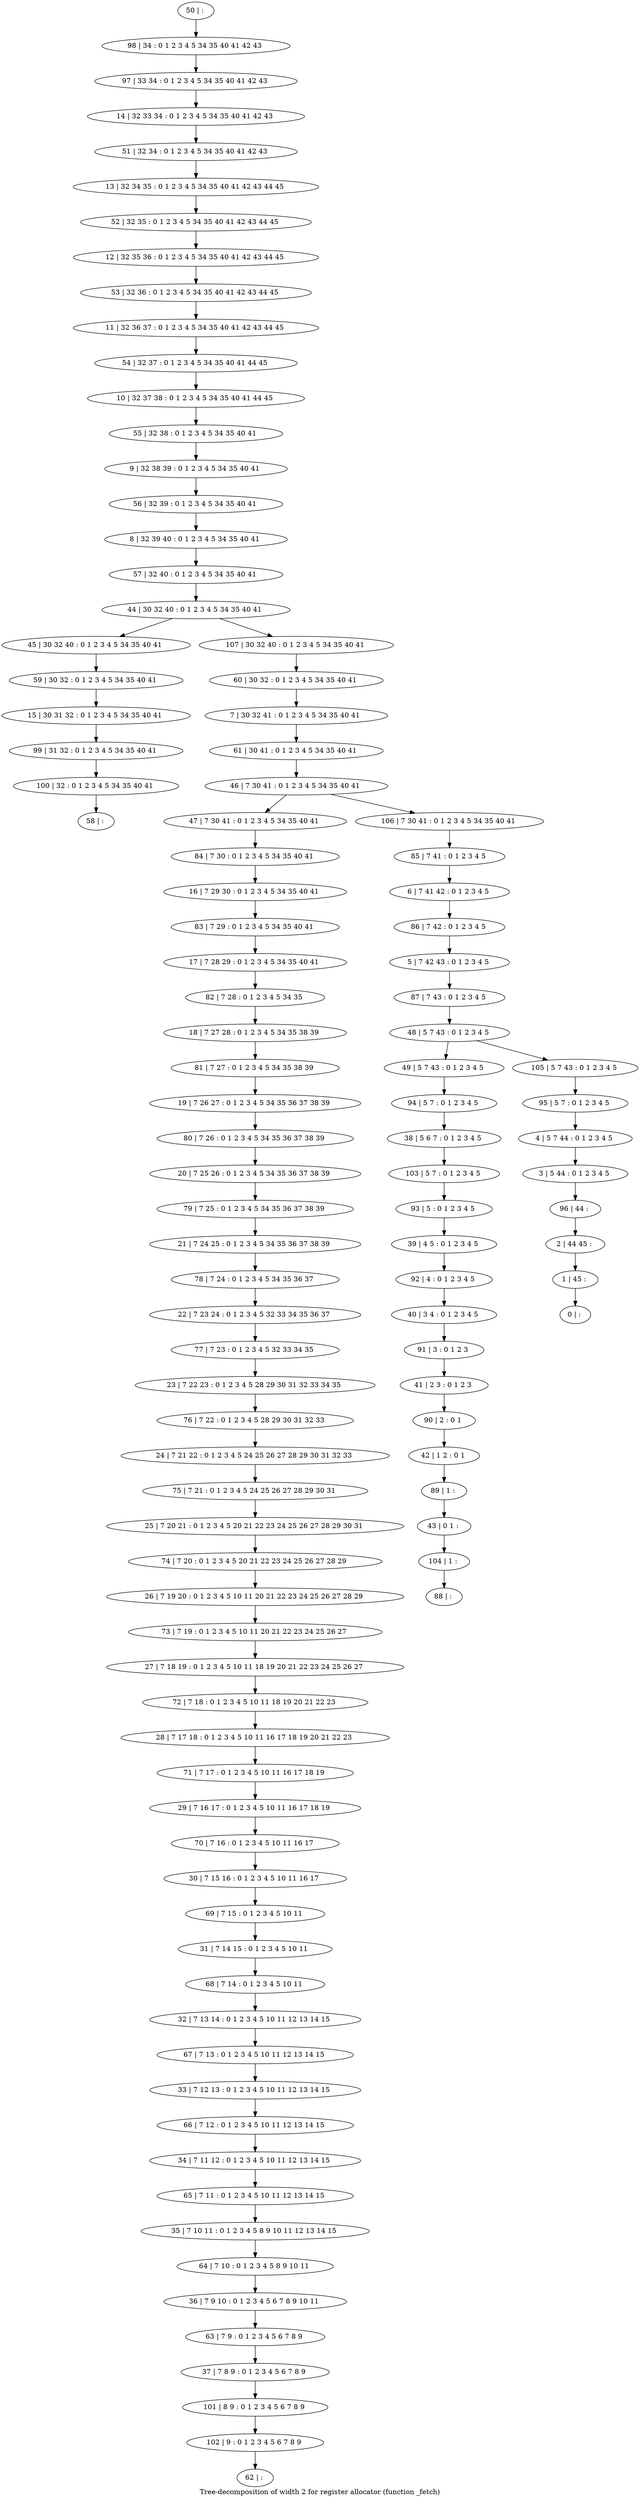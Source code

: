 digraph G {
graph [label="Tree-decomposition of width 2 for register allocator (function _fetch)"]
0[label="0 | : "];
1[label="1 | 45 : "];
2[label="2 | 44 45 : "];
3[label="3 | 5 44 : 0 1 2 3 4 5 "];
4[label="4 | 5 7 44 : 0 1 2 3 4 5 "];
5[label="5 | 7 42 43 : 0 1 2 3 4 5 "];
6[label="6 | 7 41 42 : 0 1 2 3 4 5 "];
7[label="7 | 30 32 41 : 0 1 2 3 4 5 34 35 40 41 "];
8[label="8 | 32 39 40 : 0 1 2 3 4 5 34 35 40 41 "];
9[label="9 | 32 38 39 : 0 1 2 3 4 5 34 35 40 41 "];
10[label="10 | 32 37 38 : 0 1 2 3 4 5 34 35 40 41 44 45 "];
11[label="11 | 32 36 37 : 0 1 2 3 4 5 34 35 40 41 42 43 44 45 "];
12[label="12 | 32 35 36 : 0 1 2 3 4 5 34 35 40 41 42 43 44 45 "];
13[label="13 | 32 34 35 : 0 1 2 3 4 5 34 35 40 41 42 43 44 45 "];
14[label="14 | 32 33 34 : 0 1 2 3 4 5 34 35 40 41 42 43 "];
15[label="15 | 30 31 32 : 0 1 2 3 4 5 34 35 40 41 "];
16[label="16 | 7 29 30 : 0 1 2 3 4 5 34 35 40 41 "];
17[label="17 | 7 28 29 : 0 1 2 3 4 5 34 35 40 41 "];
18[label="18 | 7 27 28 : 0 1 2 3 4 5 34 35 38 39 "];
19[label="19 | 7 26 27 : 0 1 2 3 4 5 34 35 36 37 38 39 "];
20[label="20 | 7 25 26 : 0 1 2 3 4 5 34 35 36 37 38 39 "];
21[label="21 | 7 24 25 : 0 1 2 3 4 5 34 35 36 37 38 39 "];
22[label="22 | 7 23 24 : 0 1 2 3 4 5 32 33 34 35 36 37 "];
23[label="23 | 7 22 23 : 0 1 2 3 4 5 28 29 30 31 32 33 34 35 "];
24[label="24 | 7 21 22 : 0 1 2 3 4 5 24 25 26 27 28 29 30 31 32 33 "];
25[label="25 | 7 20 21 : 0 1 2 3 4 5 20 21 22 23 24 25 26 27 28 29 30 31 "];
26[label="26 | 7 19 20 : 0 1 2 3 4 5 10 11 20 21 22 23 24 25 26 27 28 29 "];
27[label="27 | 7 18 19 : 0 1 2 3 4 5 10 11 18 19 20 21 22 23 24 25 26 27 "];
28[label="28 | 7 17 18 : 0 1 2 3 4 5 10 11 16 17 18 19 20 21 22 23 "];
29[label="29 | 7 16 17 : 0 1 2 3 4 5 10 11 16 17 18 19 "];
30[label="30 | 7 15 16 : 0 1 2 3 4 5 10 11 16 17 "];
31[label="31 | 7 14 15 : 0 1 2 3 4 5 10 11 "];
32[label="32 | 7 13 14 : 0 1 2 3 4 5 10 11 12 13 14 15 "];
33[label="33 | 7 12 13 : 0 1 2 3 4 5 10 11 12 13 14 15 "];
34[label="34 | 7 11 12 : 0 1 2 3 4 5 10 11 12 13 14 15 "];
35[label="35 | 7 10 11 : 0 1 2 3 4 5 8 9 10 11 12 13 14 15 "];
36[label="36 | 7 9 10 : 0 1 2 3 4 5 6 7 8 9 10 11 "];
37[label="37 | 7 8 9 : 0 1 2 3 4 5 6 7 8 9 "];
38[label="38 | 5 6 7 : 0 1 2 3 4 5 "];
39[label="39 | 4 5 : 0 1 2 3 4 5 "];
40[label="40 | 3 4 : 0 1 2 3 4 5 "];
41[label="41 | 2 3 : 0 1 2 3 "];
42[label="42 | 1 2 : 0 1 "];
43[label="43 | 0 1 : "];
44[label="44 | 30 32 40 : 0 1 2 3 4 5 34 35 40 41 "];
45[label="45 | 30 32 40 : 0 1 2 3 4 5 34 35 40 41 "];
46[label="46 | 7 30 41 : 0 1 2 3 4 5 34 35 40 41 "];
47[label="47 | 7 30 41 : 0 1 2 3 4 5 34 35 40 41 "];
48[label="48 | 5 7 43 : 0 1 2 3 4 5 "];
49[label="49 | 5 7 43 : 0 1 2 3 4 5 "];
50[label="50 | : "];
51[label="51 | 32 34 : 0 1 2 3 4 5 34 35 40 41 42 43 "];
52[label="52 | 32 35 : 0 1 2 3 4 5 34 35 40 41 42 43 44 45 "];
53[label="53 | 32 36 : 0 1 2 3 4 5 34 35 40 41 42 43 44 45 "];
54[label="54 | 32 37 : 0 1 2 3 4 5 34 35 40 41 44 45 "];
55[label="55 | 32 38 : 0 1 2 3 4 5 34 35 40 41 "];
56[label="56 | 32 39 : 0 1 2 3 4 5 34 35 40 41 "];
57[label="57 | 32 40 : 0 1 2 3 4 5 34 35 40 41 "];
58[label="58 | : "];
59[label="59 | 30 32 : 0 1 2 3 4 5 34 35 40 41 "];
60[label="60 | 30 32 : 0 1 2 3 4 5 34 35 40 41 "];
61[label="61 | 30 41 : 0 1 2 3 4 5 34 35 40 41 "];
62[label="62 | : "];
63[label="63 | 7 9 : 0 1 2 3 4 5 6 7 8 9 "];
64[label="64 | 7 10 : 0 1 2 3 4 5 8 9 10 11 "];
65[label="65 | 7 11 : 0 1 2 3 4 5 10 11 12 13 14 15 "];
66[label="66 | 7 12 : 0 1 2 3 4 5 10 11 12 13 14 15 "];
67[label="67 | 7 13 : 0 1 2 3 4 5 10 11 12 13 14 15 "];
68[label="68 | 7 14 : 0 1 2 3 4 5 10 11 "];
69[label="69 | 7 15 : 0 1 2 3 4 5 10 11 "];
70[label="70 | 7 16 : 0 1 2 3 4 5 10 11 16 17 "];
71[label="71 | 7 17 : 0 1 2 3 4 5 10 11 16 17 18 19 "];
72[label="72 | 7 18 : 0 1 2 3 4 5 10 11 18 19 20 21 22 23 "];
73[label="73 | 7 19 : 0 1 2 3 4 5 10 11 20 21 22 23 24 25 26 27 "];
74[label="74 | 7 20 : 0 1 2 3 4 5 20 21 22 23 24 25 26 27 28 29 "];
75[label="75 | 7 21 : 0 1 2 3 4 5 24 25 26 27 28 29 30 31 "];
76[label="76 | 7 22 : 0 1 2 3 4 5 28 29 30 31 32 33 "];
77[label="77 | 7 23 : 0 1 2 3 4 5 32 33 34 35 "];
78[label="78 | 7 24 : 0 1 2 3 4 5 34 35 36 37 "];
79[label="79 | 7 25 : 0 1 2 3 4 5 34 35 36 37 38 39 "];
80[label="80 | 7 26 : 0 1 2 3 4 5 34 35 36 37 38 39 "];
81[label="81 | 7 27 : 0 1 2 3 4 5 34 35 38 39 "];
82[label="82 | 7 28 : 0 1 2 3 4 5 34 35 "];
83[label="83 | 7 29 : 0 1 2 3 4 5 34 35 40 41 "];
84[label="84 | 7 30 : 0 1 2 3 4 5 34 35 40 41 "];
85[label="85 | 7 41 : 0 1 2 3 4 5 "];
86[label="86 | 7 42 : 0 1 2 3 4 5 "];
87[label="87 | 7 43 : 0 1 2 3 4 5 "];
88[label="88 | : "];
89[label="89 | 1 : "];
90[label="90 | 2 : 0 1 "];
91[label="91 | 3 : 0 1 2 3 "];
92[label="92 | 4 : 0 1 2 3 4 5 "];
93[label="93 | 5 : 0 1 2 3 4 5 "];
94[label="94 | 5 7 : 0 1 2 3 4 5 "];
95[label="95 | 5 7 : 0 1 2 3 4 5 "];
96[label="96 | 44 : "];
97[label="97 | 33 34 : 0 1 2 3 4 5 34 35 40 41 42 43 "];
98[label="98 | 34 : 0 1 2 3 4 5 34 35 40 41 42 43 "];
99[label="99 | 31 32 : 0 1 2 3 4 5 34 35 40 41 "];
100[label="100 | 32 : 0 1 2 3 4 5 34 35 40 41 "];
101[label="101 | 8 9 : 0 1 2 3 4 5 6 7 8 9 "];
102[label="102 | 9 : 0 1 2 3 4 5 6 7 8 9 "];
103[label="103 | 5 7 : 0 1 2 3 4 5 "];
104[label="104 | 1 : "];
105[label="105 | 5 7 43 : 0 1 2 3 4 5 "];
106[label="106 | 7 30 41 : 0 1 2 3 4 5 34 35 40 41 "];
107[label="107 | 30 32 40 : 0 1 2 3 4 5 34 35 40 41 "];
59->15 ;
45->59 ;
63->37 ;
36->63 ;
64->36 ;
35->64 ;
65->35 ;
34->65 ;
66->34 ;
33->66 ;
67->33 ;
32->67 ;
68->32 ;
31->68 ;
69->31 ;
30->69 ;
70->30 ;
29->70 ;
71->29 ;
28->71 ;
72->28 ;
27->72 ;
73->27 ;
26->73 ;
74->26 ;
25->74 ;
75->25 ;
24->75 ;
76->24 ;
23->76 ;
77->23 ;
22->77 ;
78->22 ;
21->78 ;
79->21 ;
20->79 ;
80->20 ;
19->80 ;
81->19 ;
18->81 ;
82->18 ;
17->82 ;
83->17 ;
16->83 ;
84->16 ;
47->84 ;
89->43 ;
42->89 ;
90->42 ;
41->90 ;
91->41 ;
40->91 ;
92->40 ;
39->92 ;
93->39 ;
94->38 ;
49->94 ;
15->99 ;
100->58 ;
99->100 ;
37->101 ;
102->62 ;
101->102 ;
103->93 ;
38->103 ;
104->88 ;
43->104 ;
50->98 ;
98->97 ;
97->14 ;
14->51 ;
51->13 ;
13->52 ;
52->12 ;
12->53 ;
53->11 ;
11->54 ;
54->10 ;
10->55 ;
55->9 ;
9->56 ;
56->8 ;
8->57 ;
57->44 ;
60->7 ;
7->61 ;
61->46 ;
85->6 ;
6->86 ;
86->5 ;
5->87 ;
87->48 ;
95->4 ;
4->3 ;
3->96 ;
96->2 ;
2->1 ;
1->0 ;
105->95 ;
106->85 ;
107->60 ;
48->49 ;
48->105 ;
46->47 ;
46->106 ;
44->45 ;
44->107 ;
}
